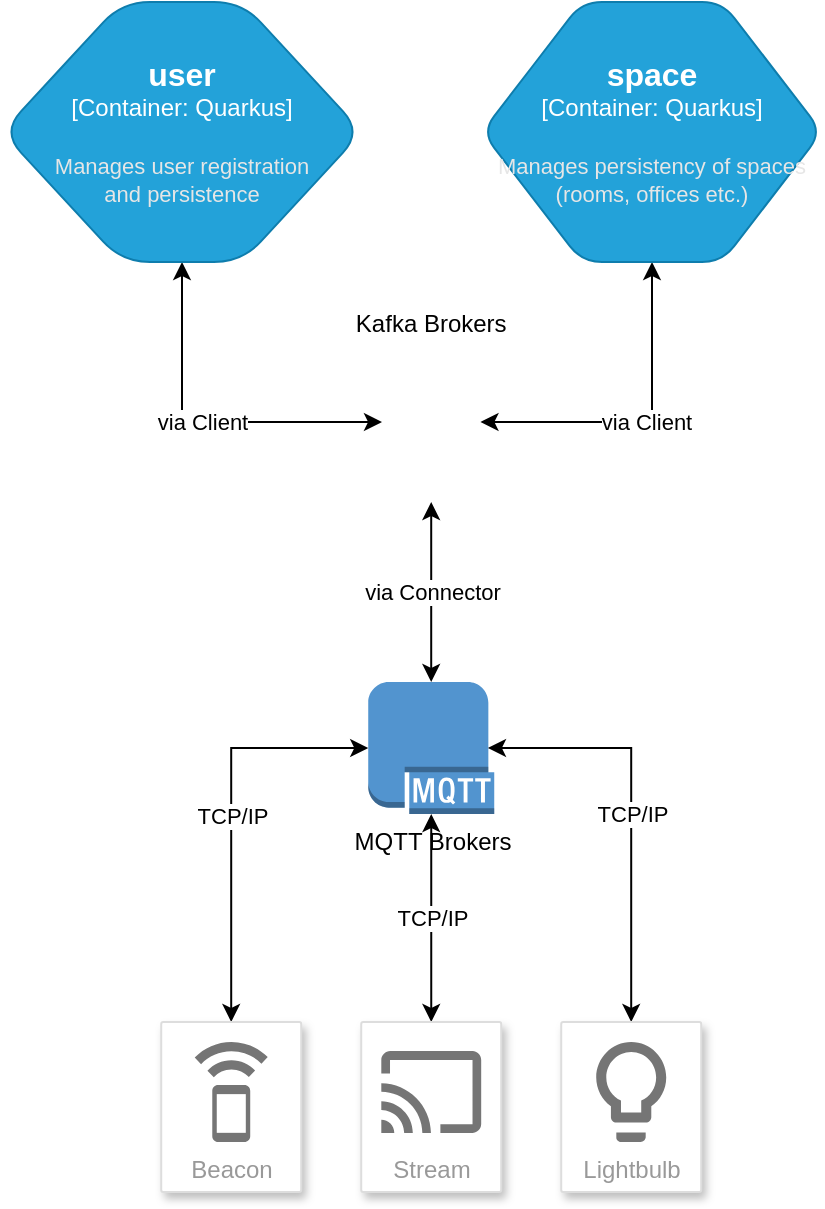 <mxfile version="20.5.2" type="github">
  <diagram id="T_lqZ-_n4G0K1I11-rn7" name="Page-1">
    <mxGraphModel dx="1266" dy="785" grid="1" gridSize="10" guides="1" tooltips="1" connect="1" arrows="1" fold="1" page="1" pageScale="1" pageWidth="850" pageHeight="1100" math="0" shadow="0">
      <root>
        <mxCell id="0" />
        <mxCell id="1" parent="0" />
        <mxCell id="HLgNsyrmjnPdboTY5s9X-19" value="via Client" style="edgeStyle=orthogonalEdgeStyle;rounded=0;orthogonalLoop=1;jettySize=auto;html=1;entryX=0;entryY=0.5;entryDx=0;entryDy=0;startArrow=classic;startFill=1;" edge="1" parent="1" source="HLgNsyrmjnPdboTY5s9X-1" target="HLgNsyrmjnPdboTY5s9X-17">
          <mxGeometry relative="1" as="geometry">
            <Array as="points">
              <mxPoint x="320" y="370" />
            </Array>
          </mxGeometry>
        </mxCell>
        <object placeholders="1" c4Type="user" c4Container="Container" c4Technology="Quarkus" c4Description="Manages user registration&#xa;and persistence" label="&lt;font style=&quot;font-size: 16px&quot;&gt;&lt;b&gt;%c4Type%&lt;/b&gt;&lt;/font&gt;&lt;div&gt;[%c4Container%:&amp;nbsp;%c4Technology%]&lt;/div&gt;&lt;br&gt;&lt;div&gt;&lt;font style=&quot;font-size: 11px&quot;&gt;&lt;font color=&quot;#E6E6E6&quot;&gt;%c4Description%&lt;/font&gt;&lt;/div&gt;" id="HLgNsyrmjnPdboTY5s9X-1">
          <mxCell style="shape=hexagon;size=60;perimeter=hexagonPerimeter2;whiteSpace=wrap;html=1;fixedSize=1;rounded=1;labelBackgroundColor=none;fillColor=#23A2D9;fontSize=12;fontColor=#ffffff;align=center;strokeColor=#0E7DAD;metaEdit=1;points=[[0.5,0,0],[1,0.25,0],[1,0.5,0],[1,0.75,0],[0.5,1,0],[0,0.75,0],[0,0.5,0],[0,0.25,0]];resizable=1;arcSize=28;" vertex="1" parent="1">
            <mxGeometry x="230" y="160" width="180" height="130" as="geometry" />
          </mxCell>
        </object>
        <mxCell id="HLgNsyrmjnPdboTY5s9X-18" value="via Client" style="edgeStyle=orthogonalEdgeStyle;rounded=0;orthogonalLoop=1;jettySize=auto;html=1;entryX=1;entryY=0.5;entryDx=0;entryDy=0;startArrow=classic;startFill=1;" edge="1" parent="1" source="HLgNsyrmjnPdboTY5s9X-3" target="HLgNsyrmjnPdboTY5s9X-17">
          <mxGeometry relative="1" as="geometry">
            <Array as="points">
              <mxPoint x="555" y="370" />
            </Array>
          </mxGeometry>
        </mxCell>
        <object placeholders="1" c4Type="space" c4Container="Container" c4Technology="Quarkus" c4Description="Manages persistency of spaces&#xa;(rooms, offices etc.)" label="&lt;font style=&quot;font-size: 16px&quot;&gt;&lt;b&gt;%c4Type%&lt;/b&gt;&lt;/font&gt;&lt;div&gt;[%c4Container%:&amp;nbsp;%c4Technology%]&lt;/div&gt;&lt;br&gt;&lt;div&gt;&lt;font style=&quot;font-size: 11px&quot;&gt;&lt;font color=&quot;#E6E6E6&quot;&gt;%c4Description%&lt;/font&gt;&lt;/div&gt;" id="HLgNsyrmjnPdboTY5s9X-3">
          <mxCell style="shape=hexagon;size=50;perimeter=hexagonPerimeter2;whiteSpace=wrap;html=1;fixedSize=1;rounded=1;labelBackgroundColor=none;fillColor=#23A2D9;fontSize=12;fontColor=#ffffff;align=center;strokeColor=#0E7DAD;metaEdit=1;points=[[0.5,0,0],[1,0.25,0],[1,0.5,0],[1,0.75,0],[0.5,1,0],[0,0.75,0],[0,0.5,0],[0,0.25,0]];resizable=1;" vertex="1" parent="1">
            <mxGeometry x="470" y="160" width="170" height="130" as="geometry" />
          </mxCell>
        </object>
        <mxCell id="HLgNsyrmjnPdboTY5s9X-17" value="Kafka Brokers" style="shape=image;verticalLabelPosition=top;labelBackgroundColor=default;verticalAlign=bottom;aspect=fixed;imageAspect=0;image=https://upload.wikimedia.org/wikipedia/commons/thumb/0/05/Apache_kafka.svg/1261px-Apache_kafka.svg.png;labelPosition=center;align=center;" vertex="1" parent="1">
          <mxGeometry x="420" y="330" width="49.23" height="80" as="geometry" />
        </mxCell>
        <mxCell id="HLgNsyrmjnPdboTY5s9X-22" value="via Connector" style="edgeStyle=orthogonalEdgeStyle;rounded=0;orthogonalLoop=1;jettySize=auto;html=1;startArrow=classic;startFill=1;" edge="1" parent="1" source="HLgNsyrmjnPdboTY5s9X-21" target="HLgNsyrmjnPdboTY5s9X-17">
          <mxGeometry relative="1" as="geometry">
            <Array as="points">
              <mxPoint x="445" y="470" />
              <mxPoint x="445" y="470" />
            </Array>
          </mxGeometry>
        </mxCell>
        <mxCell id="HLgNsyrmjnPdboTY5s9X-21" value="MQTT Brokers" style="outlineConnect=0;dashed=0;verticalLabelPosition=bottom;verticalAlign=top;align=center;html=1;shape=mxgraph.aws3.mqtt_protocol;fillColor=#5294CF;gradientColor=none;" vertex="1" parent="1">
          <mxGeometry x="413.12" y="500" width="63" height="66" as="geometry" />
        </mxCell>
        <mxCell id="HLgNsyrmjnPdboTY5s9X-39" value="&lt;meta charset=&quot;utf-8&quot;&gt;&lt;span style=&quot;color: rgb(0, 0, 0); font-family: Helvetica; font-size: 11px; font-style: normal; font-variant-ligatures: normal; font-variant-caps: normal; font-weight: 400; letter-spacing: normal; orphans: 2; text-align: center; text-indent: 0px; text-transform: none; widows: 2; word-spacing: 0px; -webkit-text-stroke-width: 0px; background-color: rgb(255, 255, 255); text-decoration-thickness: initial; text-decoration-style: initial; text-decoration-color: initial; float: none; display: inline !important;&quot;&gt;TCP/IP&lt;/span&gt;" style="edgeStyle=orthogonalEdgeStyle;rounded=0;orthogonalLoop=1;jettySize=auto;html=1;entryX=0.5;entryY=1;entryDx=0;entryDy=0;entryPerimeter=0;startArrow=classic;startFill=1;" edge="1" parent="1" source="HLgNsyrmjnPdboTY5s9X-26" target="HLgNsyrmjnPdboTY5s9X-21">
          <mxGeometry relative="1" as="geometry" />
        </mxCell>
        <mxCell id="HLgNsyrmjnPdboTY5s9X-26" value="Stream" style="strokeColor=#dddddd;shadow=1;strokeWidth=1;rounded=1;absoluteArcSize=1;arcSize=2;labelPosition=center;verticalLabelPosition=middle;align=center;verticalAlign=bottom;spacingLeft=0;fontColor=#999999;fontSize=12;whiteSpace=wrap;spacingBottom=2;" vertex="1" parent="1">
          <mxGeometry x="409.61" y="670" width="70" height="85" as="geometry" />
        </mxCell>
        <mxCell id="HLgNsyrmjnPdboTY5s9X-27" value="" style="sketch=0;dashed=0;connectable=0;html=1;fillColor=#757575;strokeColor=none;shape=mxgraph.gcp2.stream;part=1;" vertex="1" parent="HLgNsyrmjnPdboTY5s9X-26">
          <mxGeometry x="0.5" width="50" height="41" relative="1" as="geometry">
            <mxPoint x="-25" y="14.5" as="offset" />
          </mxGeometry>
        </mxCell>
        <mxCell id="HLgNsyrmjnPdboTY5s9X-40" value="TCP/IP" style="edgeStyle=orthogonalEdgeStyle;rounded=0;orthogonalLoop=1;jettySize=auto;html=1;entryX=0.95;entryY=0.5;entryDx=0;entryDy=0;entryPerimeter=0;startArrow=classic;startFill=1;" edge="1" parent="1" source="HLgNsyrmjnPdboTY5s9X-28" target="HLgNsyrmjnPdboTY5s9X-21">
          <mxGeometry relative="1" as="geometry">
            <Array as="points">
              <mxPoint x="545" y="533" />
            </Array>
          </mxGeometry>
        </mxCell>
        <mxCell id="HLgNsyrmjnPdboTY5s9X-28" value="Lightbulb" style="strokeColor=#dddddd;shadow=1;strokeWidth=1;rounded=1;absoluteArcSize=1;arcSize=2;labelPosition=center;verticalLabelPosition=middle;align=center;verticalAlign=bottom;spacingLeft=0;fontColor=#999999;fontSize=12;whiteSpace=wrap;spacingBottom=2;" vertex="1" parent="1">
          <mxGeometry x="509.61" y="670" width="70" height="85" as="geometry" />
        </mxCell>
        <mxCell id="HLgNsyrmjnPdboTY5s9X-29" value="" style="sketch=0;dashed=0;connectable=0;html=1;fillColor=#757575;strokeColor=none;shape=mxgraph.gcp2.lightbulb;part=1;" vertex="1" parent="HLgNsyrmjnPdboTY5s9X-28">
          <mxGeometry x="0.5" width="35" height="50" relative="1" as="geometry">
            <mxPoint x="-17.5" y="10" as="offset" />
          </mxGeometry>
        </mxCell>
        <mxCell id="HLgNsyrmjnPdboTY5s9X-38" value="&lt;meta charset=&quot;utf-8&quot;&gt;&lt;span style=&quot;color: rgb(0, 0, 0); font-family: Helvetica; font-size: 11px; font-style: normal; font-variant-ligatures: normal; font-variant-caps: normal; font-weight: 400; letter-spacing: normal; orphans: 2; text-align: center; text-indent: 0px; text-transform: none; widows: 2; word-spacing: 0px; -webkit-text-stroke-width: 0px; background-color: rgb(255, 255, 255); text-decoration-thickness: initial; text-decoration-style: initial; text-decoration-color: initial; float: none; display: inline !important;&quot;&gt;TCP/IP&lt;/span&gt;" style="edgeStyle=orthogonalEdgeStyle;rounded=0;orthogonalLoop=1;jettySize=auto;html=1;entryX=0;entryY=0.5;entryDx=0;entryDy=0;entryPerimeter=0;startArrow=classic;startFill=1;" edge="1" parent="1" source="HLgNsyrmjnPdboTY5s9X-30" target="HLgNsyrmjnPdboTY5s9X-21">
          <mxGeometry relative="1" as="geometry">
            <Array as="points">
              <mxPoint x="345" y="533" />
            </Array>
          </mxGeometry>
        </mxCell>
        <mxCell id="HLgNsyrmjnPdboTY5s9X-30" value="Beacon" style="strokeColor=#dddddd;shadow=1;strokeWidth=1;rounded=1;absoluteArcSize=1;arcSize=2;labelPosition=center;verticalLabelPosition=middle;align=center;verticalAlign=bottom;spacingLeft=0;fontColor=#999999;fontSize=12;whiteSpace=wrap;spacingBottom=2;" vertex="1" parent="1">
          <mxGeometry x="309.61" y="670" width="70" height="85" as="geometry" />
        </mxCell>
        <mxCell id="HLgNsyrmjnPdboTY5s9X-31" value="" style="sketch=0;dashed=0;connectable=0;html=1;fillColor=#757575;strokeColor=none;shape=mxgraph.gcp2.beacon;part=1;" vertex="1" parent="HLgNsyrmjnPdboTY5s9X-30">
          <mxGeometry x="0.5" width="36.5" height="50" relative="1" as="geometry">
            <mxPoint x="-18.25" y="10" as="offset" />
          </mxGeometry>
        </mxCell>
      </root>
    </mxGraphModel>
  </diagram>
</mxfile>
